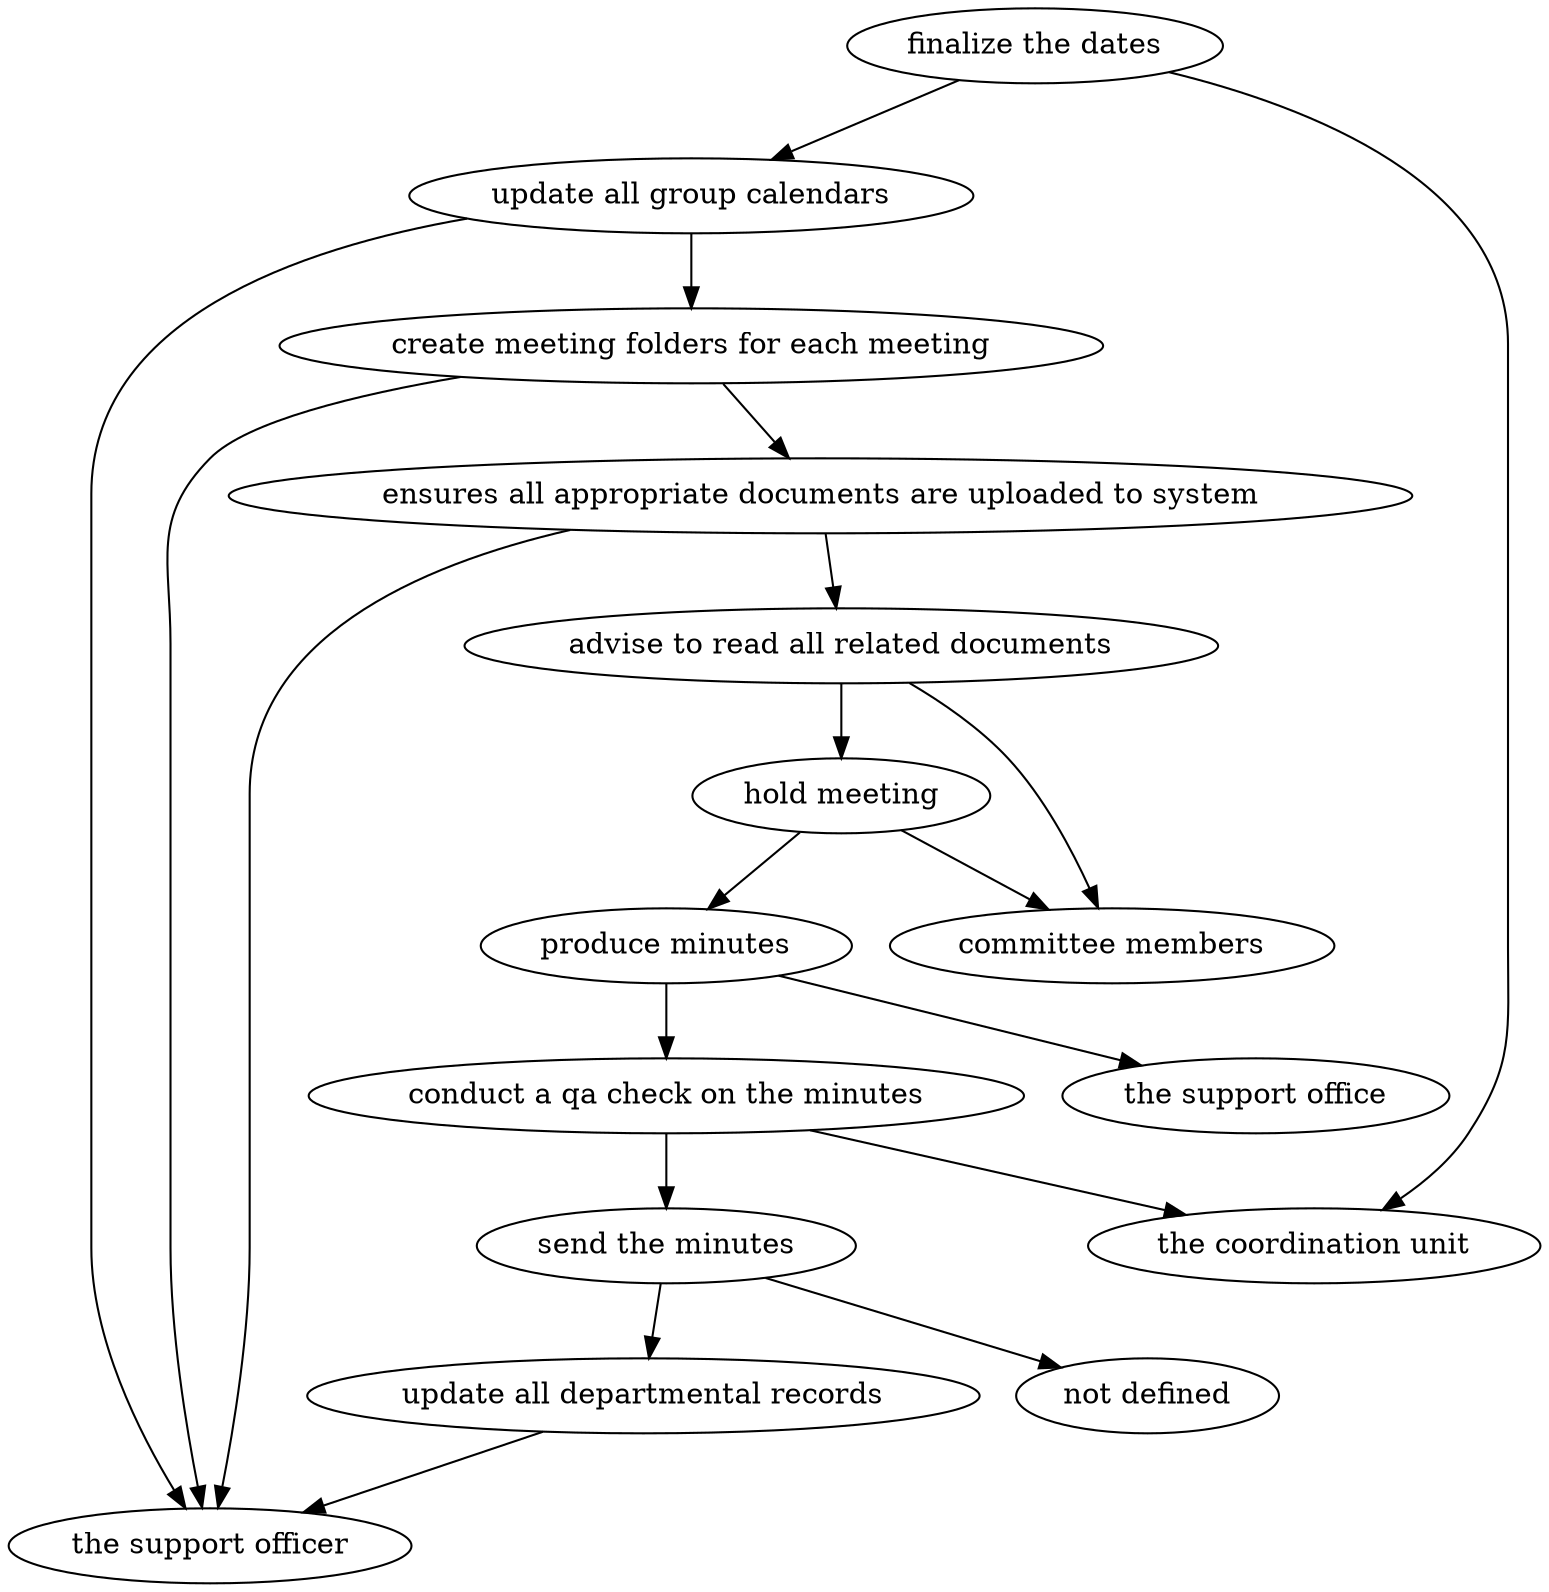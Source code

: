 strict digraph "doc-9.4" {
	graph [name="doc-9.4"];
	"finalize the dates"	[attrs="{'type': 'Activity', 'label': 'finalize the dates'}"];
	"update all group calendars"	[attrs="{'type': 'Activity', 'label': 'update all group calendars'}"];
	"finalize the dates" -> "update all group calendars"	[attrs="{'type': 'flow', 'label': 'flow'}"];
	"the coordination unit"	[attrs="{'type': 'Actor', 'label': 'the coordination unit'}"];
	"finalize the dates" -> "the coordination unit"	[attrs="{'type': 'actor performer', 'label': 'actor performer'}"];
	"create meeting folders for each meeting"	[attrs="{'type': 'Activity', 'label': 'create meeting folders for each meeting'}"];
	"update all group calendars" -> "create meeting folders for each meeting"	[attrs="{'type': 'flow', 'label': 'flow'}"];
	"the support officer"	[attrs="{'type': 'Actor', 'label': 'the support officer'}"];
	"update all group calendars" -> "the support officer"	[attrs="{'type': 'actor performer', 'label': 'actor performer'}"];
	"ensures all appropriate documents are uploaded to system"	[attrs="{'type': 'Activity', 'label': 'ensures all appropriate documents are uploaded to system'}"];
	"create meeting folders for each meeting" -> "ensures all appropriate documents are uploaded to system"	[attrs="{'type': 'flow', 'label': 'flow'}"];
	"create meeting folders for each meeting" -> "the support officer"	[attrs="{'type': 'actor performer', 'label': 'actor performer'}"];
	"advise to read all related documents"	[attrs="{'type': 'Activity', 'label': 'advise to read all related documents'}"];
	"ensures all appropriate documents are uploaded to system" -> "advise to read all related documents"	[attrs="{'type': 'flow', 'label': 'flow'}"];
	"ensures all appropriate documents are uploaded to system" -> "the support officer"	[attrs="{'type': 'actor performer', 'label': 'actor performer'}"];
	"hold meeting"	[attrs="{'type': 'Activity', 'label': 'hold meeting'}"];
	"advise to read all related documents" -> "hold meeting"	[attrs="{'type': 'flow', 'label': 'flow'}"];
	"committee members"	[attrs="{'type': 'Actor', 'label': 'committee members'}"];
	"advise to read all related documents" -> "committee members"	[attrs="{'type': 'actor performer', 'label': 'actor performer'}"];
	"produce minutes"	[attrs="{'type': 'Activity', 'label': 'produce minutes'}"];
	"hold meeting" -> "produce minutes"	[attrs="{'type': 'flow', 'label': 'flow'}"];
	"hold meeting" -> "committee members"	[attrs="{'type': 'actor performer', 'label': 'actor performer'}"];
	"conduct a qa check on the minutes"	[attrs="{'type': 'Activity', 'label': 'conduct a qa check on the minutes'}"];
	"produce minutes" -> "conduct a qa check on the minutes"	[attrs="{'type': 'flow', 'label': 'flow'}"];
	"the support office"	[attrs="{'type': 'Actor', 'label': 'the support office'}"];
	"produce minutes" -> "the support office"	[attrs="{'type': 'actor performer', 'label': 'actor performer'}"];
	"send the minutes"	[attrs="{'type': 'Activity', 'label': 'send the minutes'}"];
	"conduct a qa check on the minutes" -> "send the minutes"	[attrs="{'type': 'flow', 'label': 'flow'}"];
	"conduct a qa check on the minutes" -> "the coordination unit"	[attrs="{'type': 'actor performer', 'label': 'actor performer'}"];
	"update all departmental records"	[attrs="{'type': 'Activity', 'label': 'update all departmental records'}"];
	"send the minutes" -> "update all departmental records"	[attrs="{'type': 'flow', 'label': 'flow'}"];
	"not defined"	[attrs="{'type': 'Actor', 'label': 'not defined'}"];
	"send the minutes" -> "not defined"	[attrs="{'type': 'actor performer', 'label': 'actor performer'}"];
	"update all departmental records" -> "the support officer"	[attrs="{'type': 'actor performer', 'label': 'actor performer'}"];
}
